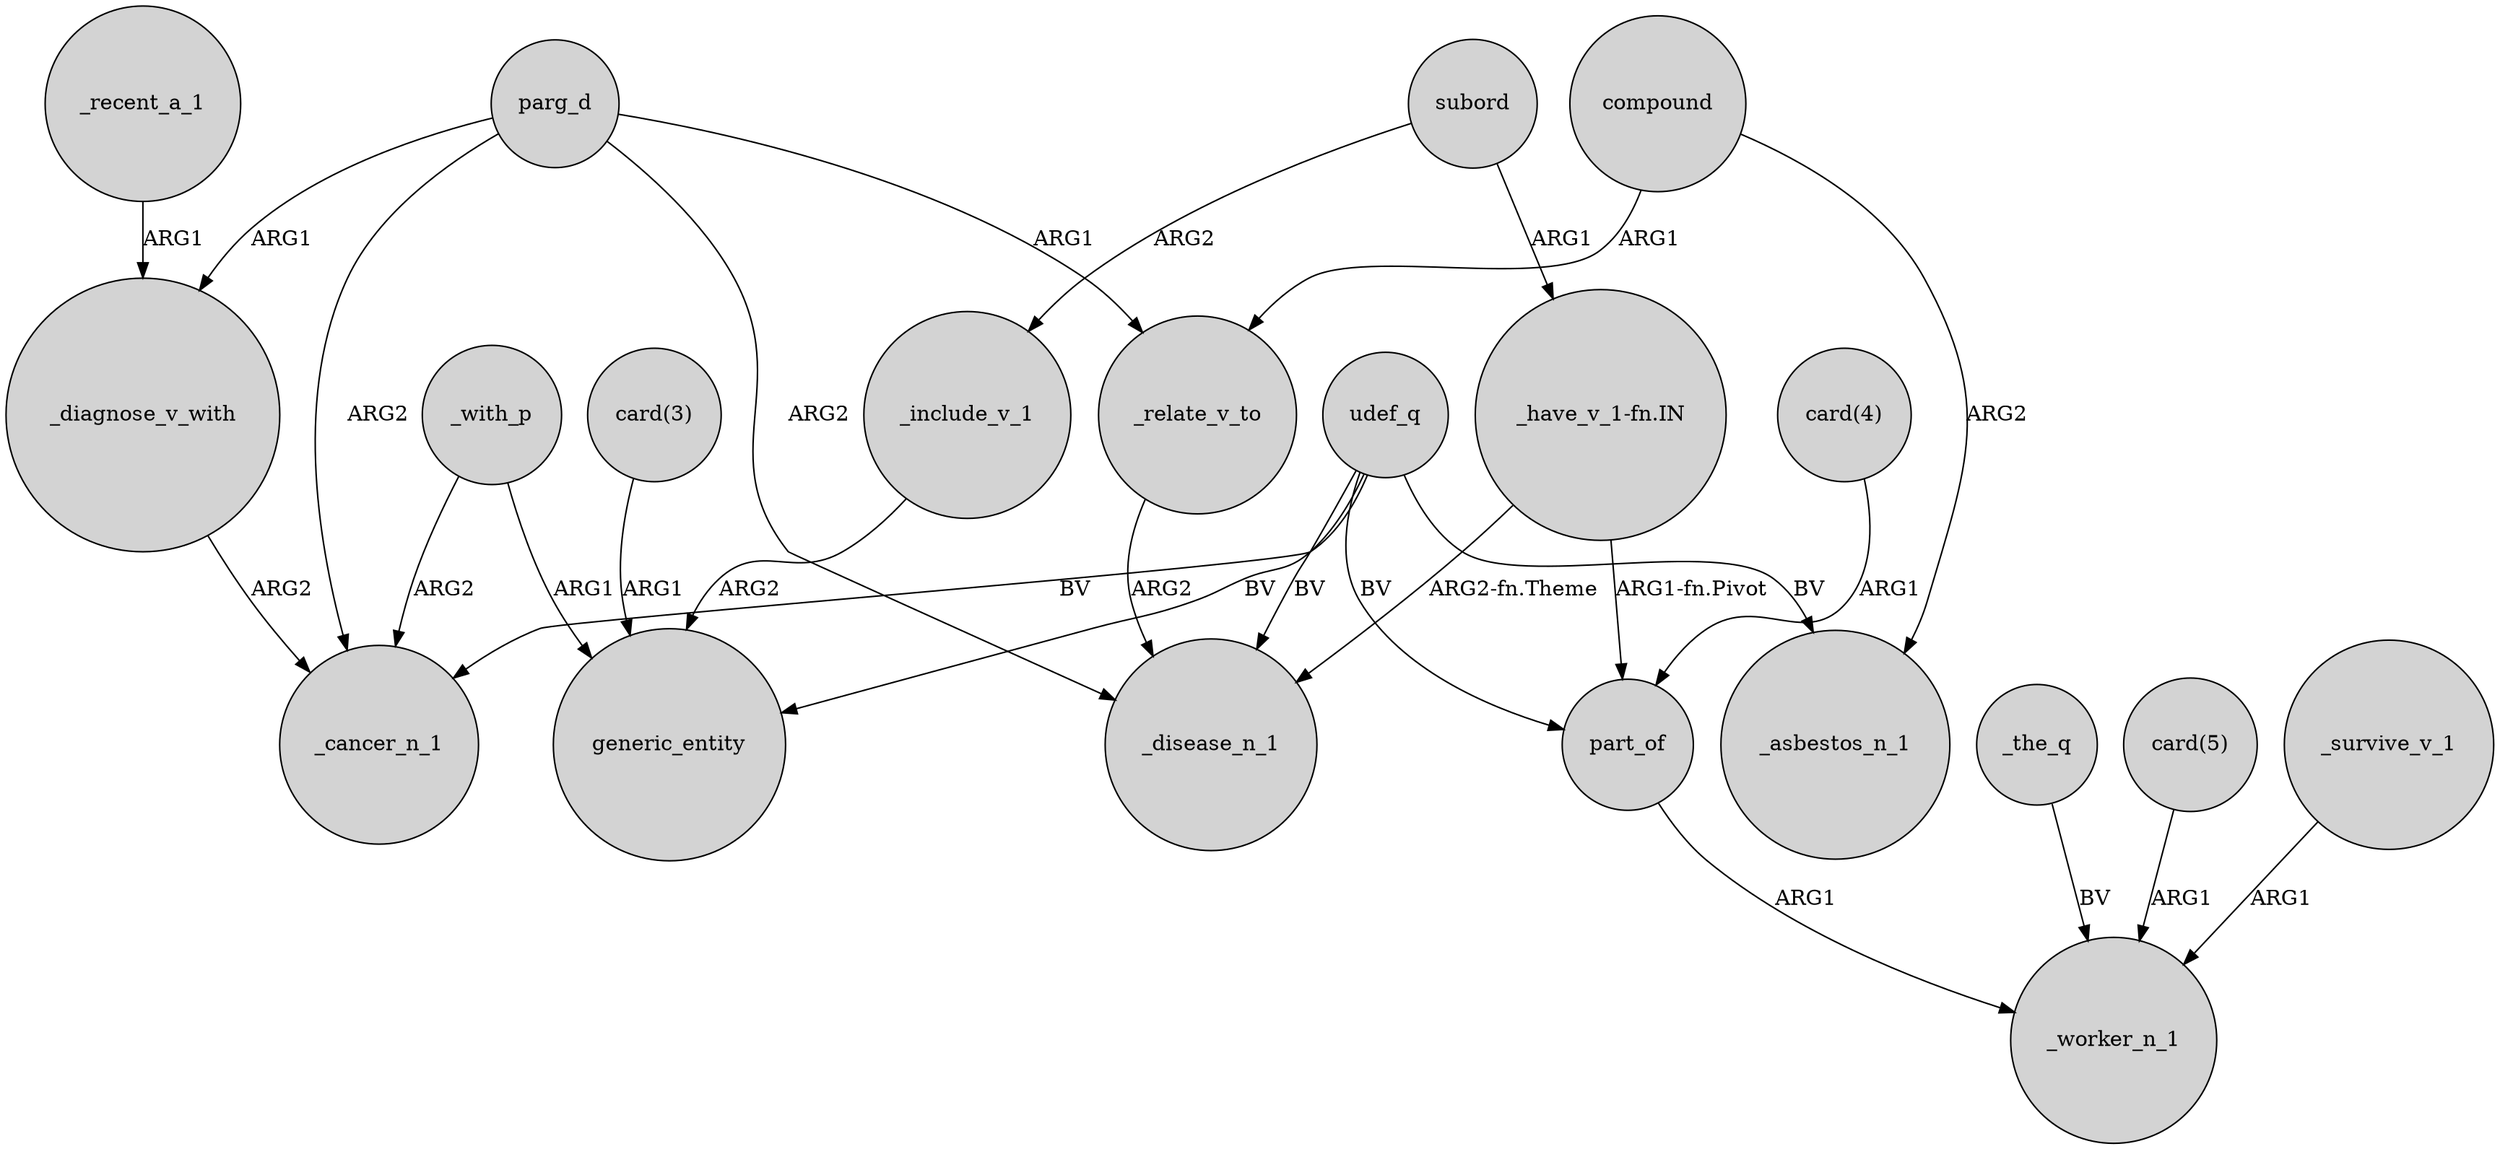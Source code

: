 digraph {
	node [shape=circle style=filled]
	parg_d -> _disease_n_1 [label=ARG2]
	udef_q -> _cancer_n_1 [label=BV]
	udef_q -> part_of [label=BV]
	udef_q -> generic_entity [label=BV]
	parg_d -> _relate_v_to [label=ARG1]
	_the_q -> _worker_n_1 [label=BV]
	"_have_v_1-fn.IN" -> part_of [label="ARG1-fn.Pivot"]
	_with_p -> generic_entity [label=ARG1]
	_include_v_1 -> generic_entity [label=ARG2]
	parg_d -> _cancer_n_1 [label=ARG2]
	_with_p -> _cancer_n_1 [label=ARG2]
	_diagnose_v_with -> _cancer_n_1 [label=ARG2]
	_recent_a_1 -> _diagnose_v_with [label=ARG1]
	subord -> _include_v_1 [label=ARG2]
	parg_d -> _diagnose_v_with [label=ARG1]
	udef_q -> _asbestos_n_1 [label=BV]
	_relate_v_to -> _disease_n_1 [label=ARG2]
	compound -> _relate_v_to [label=ARG1]
	subord -> "_have_v_1-fn.IN" [label=ARG1]
	part_of -> _worker_n_1 [label=ARG1]
	"card(4)" -> part_of [label=ARG1]
	compound -> _asbestos_n_1 [label=ARG2]
	udef_q -> _disease_n_1 [label=BV]
	"card(3)" -> generic_entity [label=ARG1]
	"_have_v_1-fn.IN" -> _disease_n_1 [label="ARG2-fn.Theme"]
	"card(5)" -> _worker_n_1 [label=ARG1]
	_survive_v_1 -> _worker_n_1 [label=ARG1]
}
